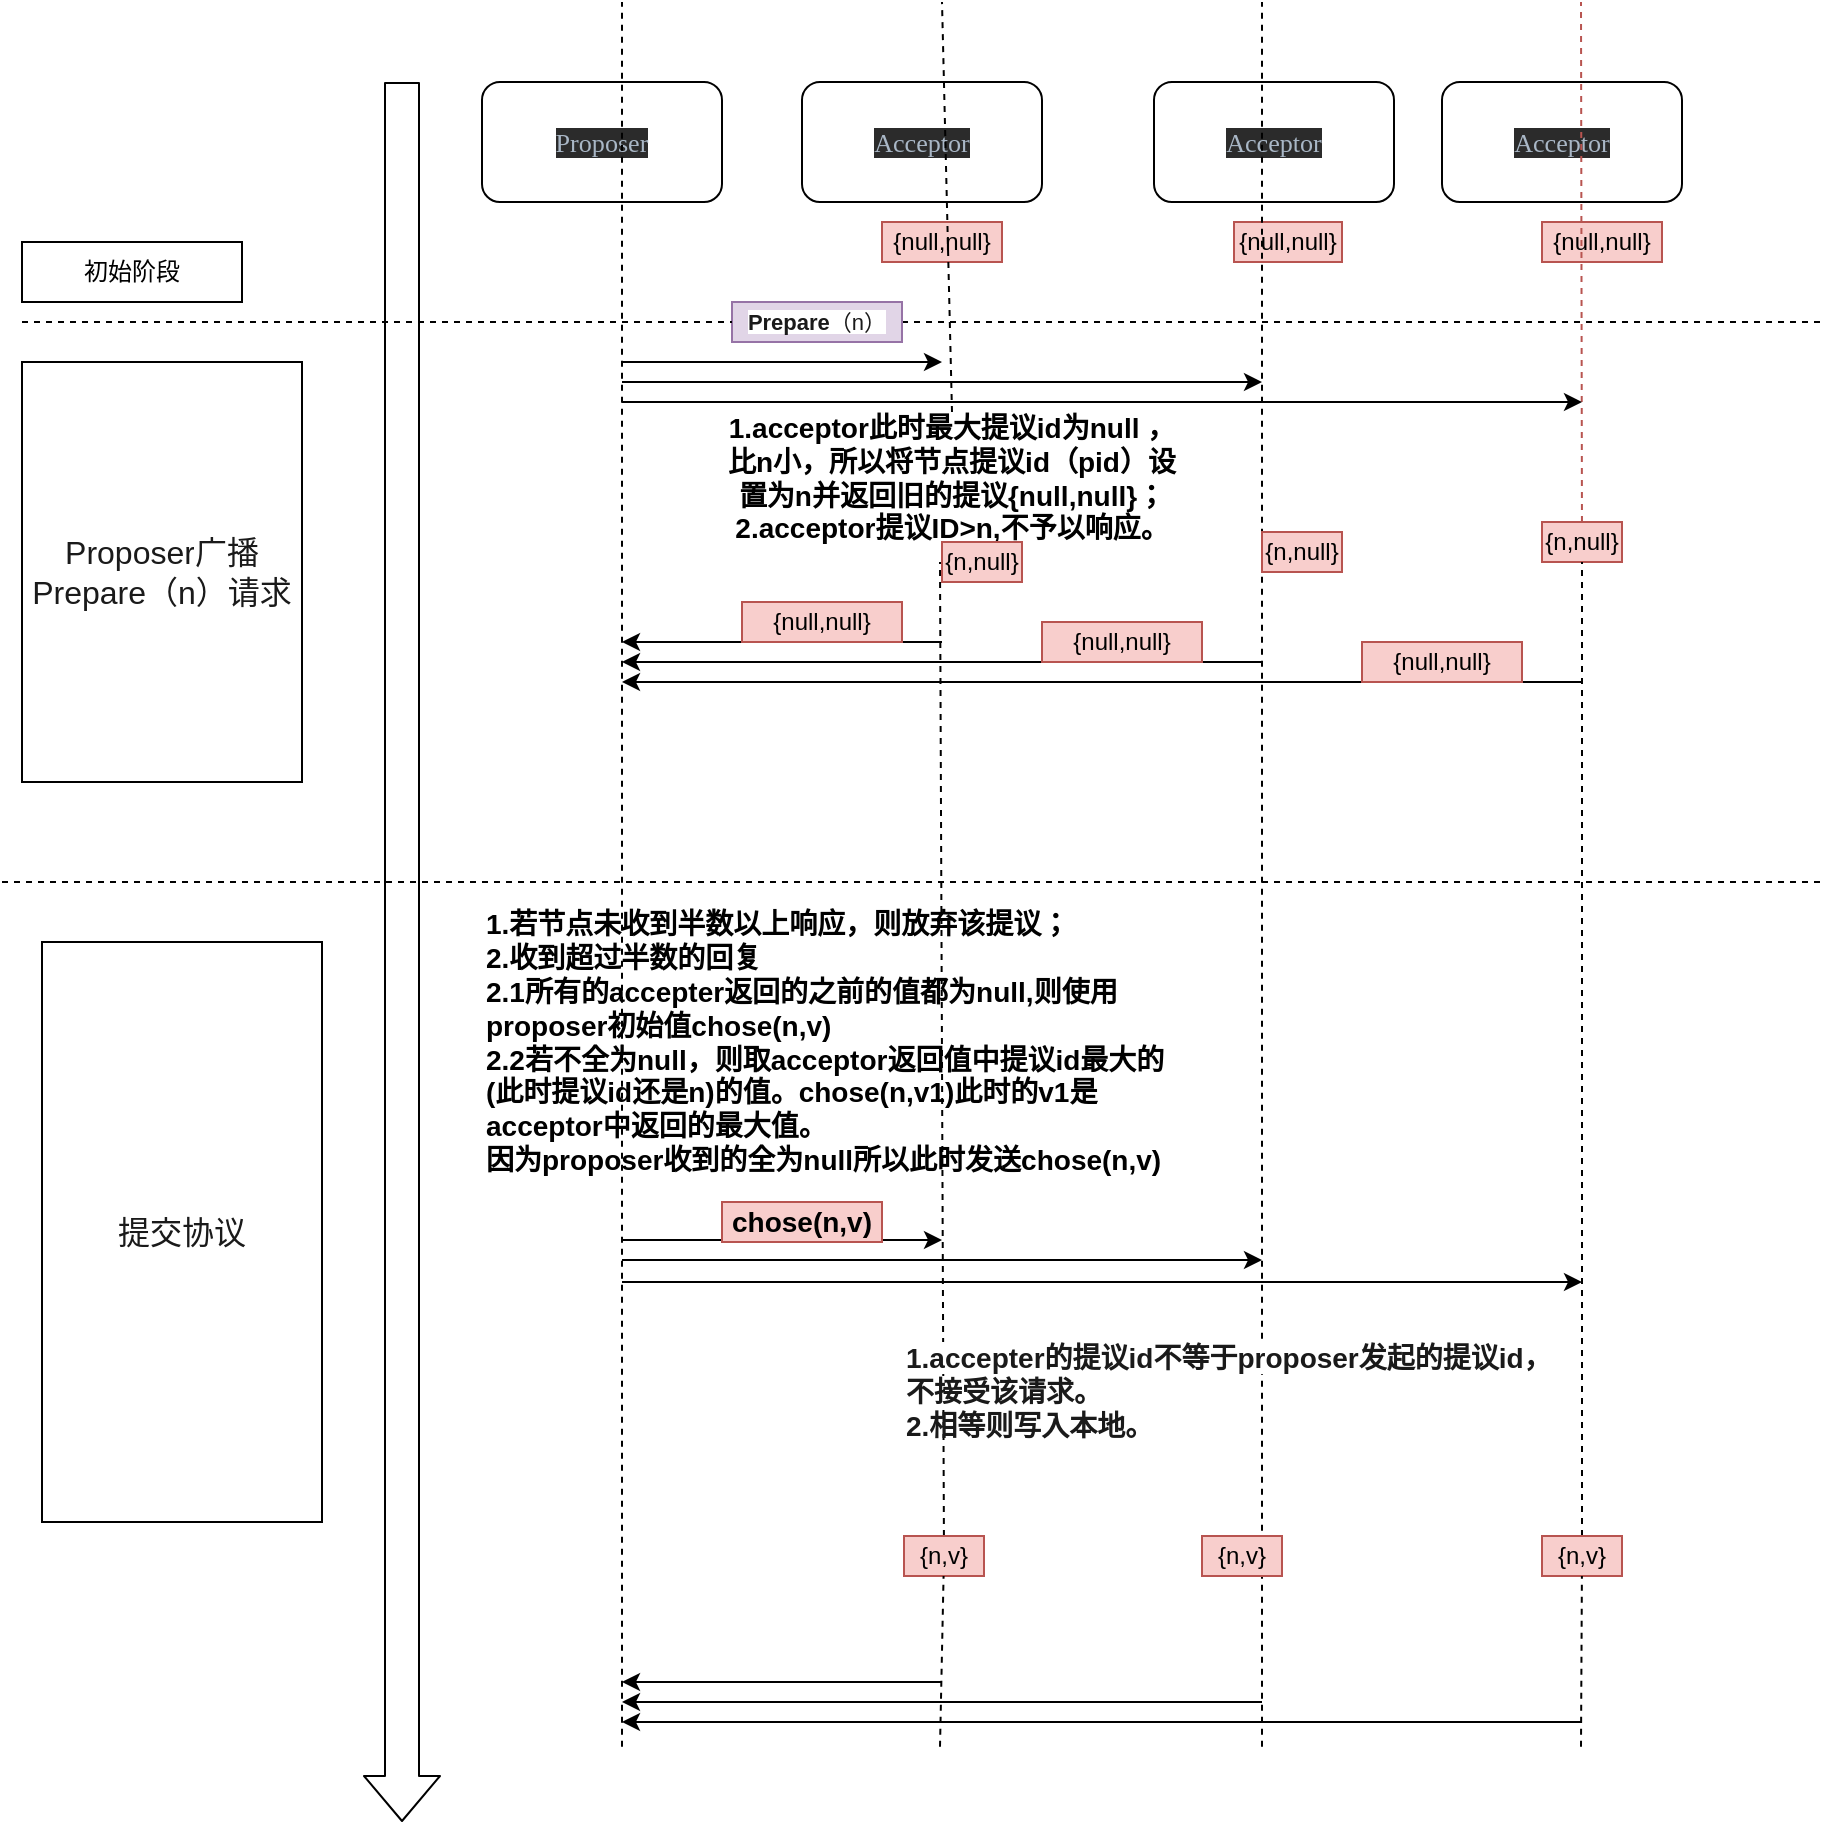 <mxfile version="12.9.6" type="github">
  <diagram id="-iiCeYNtMU6fgaRHBpvb" name="Page-1">
    <mxGraphModel dx="1141" dy="615" grid="1" gridSize="10" guides="1" tooltips="1" connect="1" arrows="1" fold="1" page="1" pageScale="1" pageWidth="1169" pageHeight="1654" math="0" shadow="0">
      <root>
        <mxCell id="0" />
        <mxCell id="1" parent="0" />
        <mxCell id="RpWfjzz3jhVVTWJDjWZ9-1" value="&lt;pre style=&quot;background-color: #2b2b2b ; color: #a9b7c6 ; font-family: &amp;#34;consolas&amp;#34; ; font-size: 9.8pt&quot;&gt;Proposer&lt;/pre&gt;" style="rounded=1;whiteSpace=wrap;html=1;" parent="1" vertex="1">
          <mxGeometry x="250" y="80" width="120" height="60" as="geometry" />
        </mxCell>
        <mxCell id="RpWfjzz3jhVVTWJDjWZ9-6" value="&lt;pre style=&quot;background-color: #2b2b2b ; color: #a9b7c6 ; font-family: &amp;#34;consolas&amp;#34; ; font-size: 9.8pt&quot;&gt;&lt;pre style=&quot;font-family: &amp;#34;consolas&amp;#34; ; font-size: 9.8pt&quot;&gt;Acceptor&lt;/pre&gt;&lt;/pre&gt;" style="rounded=1;whiteSpace=wrap;html=1;" parent="1" vertex="1">
          <mxGeometry x="410" y="80" width="120" height="60" as="geometry" />
        </mxCell>
        <mxCell id="RpWfjzz3jhVVTWJDjWZ9-7" value="&lt;pre style=&quot;background-color: #2b2b2b ; color: #a9b7c6 ; font-family: &amp;#34;consolas&amp;#34; ; font-size: 9.8pt&quot;&gt;&lt;pre style=&quot;font-family: &amp;#34;consolas&amp;#34; ; font-size: 9.8pt&quot;&gt;Acceptor&lt;/pre&gt;&lt;/pre&gt;" style="rounded=1;whiteSpace=wrap;html=1;" parent="1" vertex="1">
          <mxGeometry x="586" y="80" width="120" height="60" as="geometry" />
        </mxCell>
        <mxCell id="RpWfjzz3jhVVTWJDjWZ9-8" value="" style="shape=flexArrow;endArrow=classic;html=1;width=17;endSize=7.17;" parent="1" edge="1">
          <mxGeometry width="50" height="50" relative="1" as="geometry">
            <mxPoint x="210" y="80" as="sourcePoint" />
            <mxPoint x="210" y="950" as="targetPoint" />
          </mxGeometry>
        </mxCell>
        <mxCell id="RpWfjzz3jhVVTWJDjWZ9-9" value="" style="endArrow=none;dashed=1;html=1;" parent="1" source="RpWfjzz3jhVVTWJDjWZ9-34" edge="1">
          <mxGeometry width="50" height="50" relative="1" as="geometry">
            <mxPoint x="20" y="200" as="sourcePoint" />
            <mxPoint x="920" y="200" as="targetPoint" />
          </mxGeometry>
        </mxCell>
        <mxCell id="RpWfjzz3jhVVTWJDjWZ9-10" value="&lt;pre style=&quot;background-color: #2b2b2b ; color: #a9b7c6 ; font-family: &amp;#34;consolas&amp;#34; ; font-size: 9.8pt&quot;&gt;&lt;pre style=&quot;font-family: &amp;#34;consolas&amp;#34; ; font-size: 9.8pt&quot;&gt;Acceptor&lt;/pre&gt;&lt;/pre&gt;" style="rounded=1;whiteSpace=wrap;html=1;" parent="1" vertex="1">
          <mxGeometry x="730" y="80" width="120" height="60" as="geometry" />
        </mxCell>
        <mxCell id="RpWfjzz3jhVVTWJDjWZ9-12" value="初始阶段" style="rounded=0;whiteSpace=wrap;html=1;" parent="1" vertex="1">
          <mxGeometry x="20" y="160" width="110" height="30" as="geometry" />
        </mxCell>
        <mxCell id="RpWfjzz3jhVVTWJDjWZ9-13" value="{null,null}" style="text;html=1;strokeColor=#b85450;fillColor=#f8cecc;align=center;verticalAlign=middle;whiteSpace=wrap;rounded=0;" parent="1" vertex="1">
          <mxGeometry x="450" y="150" width="60" height="20" as="geometry" />
        </mxCell>
        <mxCell id="RpWfjzz3jhVVTWJDjWZ9-15" value="{null,null}" style="text;html=1;strokeColor=#b85450;fillColor=#f8cecc;align=center;verticalAlign=middle;whiteSpace=wrap;rounded=0;" parent="1" vertex="1">
          <mxGeometry x="626" y="150" width="54" height="20" as="geometry" />
        </mxCell>
        <mxCell id="RpWfjzz3jhVVTWJDjWZ9-16" value="{null,null}" style="text;html=1;strokeColor=#b85450;fillColor=#f8cecc;align=center;verticalAlign=middle;whiteSpace=wrap;rounded=0;" parent="1" vertex="1">
          <mxGeometry x="780" y="150" width="60" height="20" as="geometry" />
        </mxCell>
        <mxCell id="RpWfjzz3jhVVTWJDjWZ9-18" value="&lt;span style=&quot;color: rgb(26 , 26 , 26) ; font-family: , &amp;#34;blinkmacsystemfont&amp;#34; , &amp;#34;helvetica neue&amp;#34; , &amp;#34;pingfang sc&amp;#34; , &amp;#34;microsoft yahei&amp;#34; , &amp;#34;source han sans sc&amp;#34; , &amp;#34;noto sans cjk sc&amp;#34; , &amp;#34;wenquanyi micro hei&amp;#34; , sans-serif ; font-size: medium ; text-align: left ; background-color: rgb(255 , 255 , 255)&quot;&gt;Proposer&lt;/span&gt;&lt;span style=&quot;color: rgb(26 , 26 , 26) ; font-family: , &amp;#34;blinkmacsystemfont&amp;#34; , &amp;#34;helvetica neue&amp;#34; , &amp;#34;pingfang sc&amp;#34; , &amp;#34;microsoft yahei&amp;#34; , &amp;#34;source han sans sc&amp;#34; , &amp;#34;noto sans cjk sc&amp;#34; , &amp;#34;wenquanyi micro hei&amp;#34; , sans-serif ; font-size: medium ; text-align: left ; background-color: rgb(255 , 255 , 255)&quot;&gt;广播Prepare（n）请求&lt;/span&gt;" style="rounded=0;whiteSpace=wrap;html=1;" parent="1" vertex="1">
          <mxGeometry x="20" y="220" width="140" height="210" as="geometry" />
        </mxCell>
        <mxCell id="RpWfjzz3jhVVTWJDjWZ9-19" value="" style="endArrow=none;dashed=1;html=1;" parent="1" edge="1">
          <mxGeometry width="50" height="50" relative="1" as="geometry">
            <mxPoint x="320" y="912.4" as="sourcePoint" />
            <mxPoint x="320" y="40" as="targetPoint" />
          </mxGeometry>
        </mxCell>
        <mxCell id="RpWfjzz3jhVVTWJDjWZ9-20" value="" style="endArrow=none;dashed=1;html=1;exitX=0.5;exitY=0;exitDx=0;exitDy=0;" parent="1" source="RpWfjzz3jhVVTWJDjWZ9-26" edge="1">
          <mxGeometry width="50" height="50" relative="1" as="geometry">
            <mxPoint x="480" y="912.4" as="sourcePoint" />
            <mxPoint x="480" y="40" as="targetPoint" />
          </mxGeometry>
        </mxCell>
        <mxCell id="RpWfjzz3jhVVTWJDjWZ9-21" value="" style="endArrow=none;dashed=1;html=1;" parent="1" edge="1">
          <mxGeometry width="50" height="50" relative="1" as="geometry">
            <mxPoint x="640" y="912.4" as="sourcePoint" />
            <mxPoint x="640" y="40" as="targetPoint" />
          </mxGeometry>
        </mxCell>
        <mxCell id="RpWfjzz3jhVVTWJDjWZ9-22" value="" style="endArrow=none;dashed=1;html=1;fillColor=#f8cecc;strokeColor=#b85450;" parent="1" source="RpWfjzz3jhVVTWJDjWZ9-31" edge="1">
          <mxGeometry width="50" height="50" relative="1" as="geometry">
            <mxPoint x="799.5" y="912.4" as="sourcePoint" />
            <mxPoint x="799.5" y="40" as="targetPoint" />
          </mxGeometry>
        </mxCell>
        <mxCell id="RpWfjzz3jhVVTWJDjWZ9-23" value="" style="endArrow=classic;html=1;" parent="1" edge="1">
          <mxGeometry width="50" height="50" relative="1" as="geometry">
            <mxPoint x="320" y="220" as="sourcePoint" />
            <mxPoint x="480" y="220" as="targetPoint" />
          </mxGeometry>
        </mxCell>
        <mxCell id="RpWfjzz3jhVVTWJDjWZ9-24" value="" style="endArrow=classic;html=1;" parent="1" edge="1">
          <mxGeometry width="50" height="50" relative="1" as="geometry">
            <mxPoint x="320" y="230" as="sourcePoint" />
            <mxPoint x="640" y="230" as="targetPoint" />
          </mxGeometry>
        </mxCell>
        <mxCell id="RpWfjzz3jhVVTWJDjWZ9-25" value="" style="endArrow=classic;html=1;" parent="1" edge="1">
          <mxGeometry width="50" height="50" relative="1" as="geometry">
            <mxPoint x="320" y="240" as="sourcePoint" />
            <mxPoint x="800" y="240" as="targetPoint" />
          </mxGeometry>
        </mxCell>
        <mxCell id="RpWfjzz3jhVVTWJDjWZ9-26" value="&lt;b&gt;&lt;font style=&quot;font-size: 14px&quot;&gt;1.acceptor此时最大提议id为null ，比n小，所以将节点提议id（pid）设置为n并返回旧的提议{null,null}；&lt;br&gt;2.acceptor提议ID&amp;gt;n,不予以响应。&lt;/font&gt;&lt;/b&gt;" style="text;html=1;strokeColor=none;fillColor=none;align=center;verticalAlign=middle;whiteSpace=wrap;rounded=0;" parent="1" vertex="1">
          <mxGeometry x="370" y="245" width="230" height="65" as="geometry" />
        </mxCell>
        <mxCell id="RpWfjzz3jhVVTWJDjWZ9-28" value="" style="endArrow=none;dashed=1;html=1;" parent="1" edge="1" source="zCkBBn80BIB9SUqrNCb9-8">
          <mxGeometry width="50" height="50" relative="1" as="geometry">
            <mxPoint x="479" y="912.4" as="sourcePoint" />
            <mxPoint x="479" y="320" as="targetPoint" />
          </mxGeometry>
        </mxCell>
        <mxCell id="RpWfjzz3jhVVTWJDjWZ9-29" value="{n,null}" style="text;html=1;strokeColor=#b85450;fillColor=#f8cecc;align=center;verticalAlign=middle;whiteSpace=wrap;rounded=0;" parent="1" vertex="1">
          <mxGeometry x="480" y="310" width="40" height="20" as="geometry" />
        </mxCell>
        <mxCell id="RpWfjzz3jhVVTWJDjWZ9-30" value="{n,null}" style="text;html=1;strokeColor=#b85450;fillColor=#f8cecc;align=center;verticalAlign=middle;whiteSpace=wrap;rounded=0;" parent="1" vertex="1">
          <mxGeometry x="640" y="305" width="40" height="20" as="geometry" />
        </mxCell>
        <mxCell id="RpWfjzz3jhVVTWJDjWZ9-31" value="{n,null}" style="text;html=1;strokeColor=#b85450;fillColor=#f8cecc;align=center;verticalAlign=middle;whiteSpace=wrap;rounded=0;" parent="1" vertex="1">
          <mxGeometry x="780" y="300" width="40" height="20" as="geometry" />
        </mxCell>
        <mxCell id="RpWfjzz3jhVVTWJDjWZ9-32" value="" style="endArrow=none;dashed=1;html=1;" parent="1" target="RpWfjzz3jhVVTWJDjWZ9-31" edge="1" source="zCkBBn80BIB9SUqrNCb9-11">
          <mxGeometry width="50" height="50" relative="1" as="geometry">
            <mxPoint x="799.5" y="912.4" as="sourcePoint" />
            <mxPoint x="799.5" y="40" as="targetPoint" />
          </mxGeometry>
        </mxCell>
        <mxCell id="RpWfjzz3jhVVTWJDjWZ9-34" value="&lt;span style=&quot;color: rgb(26 , 26 , 26) ; text-align: left ; background-color: rgb(255 , 255 , 255) ; font-size: 11px&quot;&gt;&lt;b&gt;Prepare&lt;/b&gt;（n）&lt;/span&gt;" style="text;html=1;strokeColor=#9673a6;fillColor=#e1d5e7;align=center;verticalAlign=middle;whiteSpace=wrap;rounded=0;" parent="1" vertex="1">
          <mxGeometry x="375" y="190" width="85" height="20" as="geometry" />
        </mxCell>
        <mxCell id="RpWfjzz3jhVVTWJDjWZ9-35" value="" style="endArrow=none;dashed=1;html=1;" parent="1" target="RpWfjzz3jhVVTWJDjWZ9-34" edge="1">
          <mxGeometry width="50" height="50" relative="1" as="geometry">
            <mxPoint x="20" y="200" as="sourcePoint" />
            <mxPoint x="920" y="200" as="targetPoint" />
          </mxGeometry>
        </mxCell>
        <mxCell id="RpWfjzz3jhVVTWJDjWZ9-36" value="" style="endArrow=classic;html=1;" parent="1" edge="1">
          <mxGeometry width="50" height="50" relative="1" as="geometry">
            <mxPoint x="480" y="360" as="sourcePoint" />
            <mxPoint x="320" y="360" as="targetPoint" />
          </mxGeometry>
        </mxCell>
        <mxCell id="RpWfjzz3jhVVTWJDjWZ9-37" value="" style="endArrow=classic;html=1;" parent="1" edge="1">
          <mxGeometry width="50" height="50" relative="1" as="geometry">
            <mxPoint x="640" y="370" as="sourcePoint" />
            <mxPoint x="320" y="370" as="targetPoint" />
          </mxGeometry>
        </mxCell>
        <mxCell id="RpWfjzz3jhVVTWJDjWZ9-38" value="" style="endArrow=classic;html=1;" parent="1" edge="1">
          <mxGeometry width="50" height="50" relative="1" as="geometry">
            <mxPoint x="800" y="380" as="sourcePoint" />
            <mxPoint x="320" y="380" as="targetPoint" />
          </mxGeometry>
        </mxCell>
        <mxCell id="RpWfjzz3jhVVTWJDjWZ9-39" value="{null,null}" style="text;html=1;strokeColor=#b85450;fillColor=#f8cecc;align=center;verticalAlign=middle;whiteSpace=wrap;rounded=0;" parent="1" vertex="1">
          <mxGeometry x="380" y="340" width="80" height="20" as="geometry" />
        </mxCell>
        <mxCell id="RpWfjzz3jhVVTWJDjWZ9-41" value="{null,null}" style="text;html=1;strokeColor=#b85450;fillColor=#f8cecc;align=center;verticalAlign=middle;whiteSpace=wrap;rounded=0;" parent="1" vertex="1">
          <mxGeometry x="530" y="350" width="80" height="20" as="geometry" />
        </mxCell>
        <mxCell id="RpWfjzz3jhVVTWJDjWZ9-42" value="{null,null}" style="text;html=1;strokeColor=#b85450;fillColor=#f8cecc;align=center;verticalAlign=middle;whiteSpace=wrap;rounded=0;" parent="1" vertex="1">
          <mxGeometry x="690" y="360" width="80" height="20" as="geometry" />
        </mxCell>
        <mxCell id="RpWfjzz3jhVVTWJDjWZ9-43" value="" style="endArrow=none;dashed=1;html=1;" parent="1" edge="1">
          <mxGeometry width="50" height="50" relative="1" as="geometry">
            <mxPoint x="10" y="480" as="sourcePoint" />
            <mxPoint x="920" y="480" as="targetPoint" />
          </mxGeometry>
        </mxCell>
        <mxCell id="RpWfjzz3jhVVTWJDjWZ9-44" value="&lt;div style=&quot;text-align: left&quot;&gt;&lt;font color=&quot;#1a1a1a&quot; size=&quot;3&quot;&gt;&lt;span style=&quot;background-color: rgb(255 , 255 , 255)&quot;&gt;提交协议&lt;/span&gt;&lt;/font&gt;&lt;/div&gt;" style="rounded=0;whiteSpace=wrap;html=1;" parent="1" vertex="1">
          <mxGeometry x="30" y="510" width="140" height="290" as="geometry" />
        </mxCell>
        <mxCell id="RpWfjzz3jhVVTWJDjWZ9-45" value="&lt;b&gt;&lt;font style=&quot;font-size: 14px&quot;&gt;1.若节点未收到半数以上响应，则放弃该提议；&lt;br&gt;&lt;div&gt;&lt;b style=&quot;font-size: 12px&quot;&gt;&lt;font style=&quot;font-size: 14px&quot;&gt;2.收到超过半数的回复&lt;/font&gt;&lt;/b&gt;&lt;/div&gt;&lt;div&gt;&lt;b style=&quot;font-size: 12px&quot;&gt;&lt;font style=&quot;font-size: 14px&quot;&gt;2.1所有的accepter返回的之前的值都为null,则使用proposer初始值chose(n,v)&lt;/font&gt;&lt;/b&gt;&lt;/div&gt;&lt;div&gt;&lt;b style=&quot;font-size: 12px&quot;&gt;&lt;font style=&quot;font-size: 14px&quot;&gt;2.2若不全为null，则取acceptor返回值中提议id最大的(此时提议id还是n)的值。chose(n,v1)此时的v1是acceptor中返回的最大值。&lt;/font&gt;&lt;/b&gt;&lt;/div&gt;&lt;div&gt;因为proposer收到的全为null所以此时发送chose(n,v)&lt;/div&gt;&lt;/font&gt;&lt;/b&gt;" style="text;html=1;strokeColor=none;fillColor=none;align=left;verticalAlign=middle;whiteSpace=wrap;rounded=0;" parent="1" vertex="1">
          <mxGeometry x="250" y="480" width="350" height="160" as="geometry" />
        </mxCell>
        <mxCell id="zCkBBn80BIB9SUqrNCb9-2" value="" style="endArrow=classic;html=1;" edge="1" parent="1">
          <mxGeometry width="50" height="50" relative="1" as="geometry">
            <mxPoint x="320" y="659" as="sourcePoint" />
            <mxPoint x="480" y="659" as="targetPoint" />
          </mxGeometry>
        </mxCell>
        <mxCell id="zCkBBn80BIB9SUqrNCb9-3" value="" style="endArrow=classic;html=1;" edge="1" parent="1">
          <mxGeometry width="50" height="50" relative="1" as="geometry">
            <mxPoint x="320" y="669" as="sourcePoint" />
            <mxPoint x="640" y="669" as="targetPoint" />
          </mxGeometry>
        </mxCell>
        <mxCell id="zCkBBn80BIB9SUqrNCb9-4" value="" style="endArrow=classic;html=1;" edge="1" parent="1">
          <mxGeometry width="50" height="50" relative="1" as="geometry">
            <mxPoint x="320" y="680" as="sourcePoint" />
            <mxPoint x="800" y="680" as="targetPoint" />
          </mxGeometry>
        </mxCell>
        <mxCell id="zCkBBn80BIB9SUqrNCb9-5" value="&lt;b style=&quot;text-align: left&quot;&gt;&lt;font style=&quot;font-size: 14px&quot;&gt;chose(n,v)&lt;/font&gt;&lt;/b&gt;" style="text;html=1;strokeColor=#b85450;fillColor=#f8cecc;align=center;verticalAlign=middle;whiteSpace=wrap;rounded=0;" vertex="1" parent="1">
          <mxGeometry x="370" y="640" width="80" height="20" as="geometry" />
        </mxCell>
        <mxCell id="zCkBBn80BIB9SUqrNCb9-6" value="&lt;span style=&quot;color: rgb(26 , 26 , 26) ; font-size: 14px ; background-color: rgb(255 , 255 , 255)&quot;&gt;&lt;b&gt;1.accepter的提议id不等于proposer发起的提议id，不接受该请求。&lt;br&gt;&lt;div&gt;&lt;b&gt;2.相等则写入本地。&lt;/b&gt;&lt;/div&gt;&lt;/b&gt;&lt;/span&gt;" style="text;html=1;strokeColor=none;fillColor=none;align=left;verticalAlign=middle;whiteSpace=wrap;rounded=0;" vertex="1" parent="1">
          <mxGeometry x="460" y="700" width="325" height="70" as="geometry" />
        </mxCell>
        <mxCell id="zCkBBn80BIB9SUqrNCb9-8" value="{n,v}" style="text;html=1;strokeColor=#b85450;fillColor=#f8cecc;align=center;verticalAlign=middle;whiteSpace=wrap;rounded=0;" vertex="1" parent="1">
          <mxGeometry x="461" y="807" width="40" height="20" as="geometry" />
        </mxCell>
        <mxCell id="zCkBBn80BIB9SUqrNCb9-9" value="" style="endArrow=none;dashed=1;html=1;" edge="1" parent="1" target="zCkBBn80BIB9SUqrNCb9-8">
          <mxGeometry width="50" height="50" relative="1" as="geometry">
            <mxPoint x="479" y="912.4" as="sourcePoint" />
            <mxPoint x="479" y="320" as="targetPoint" />
          </mxGeometry>
        </mxCell>
        <mxCell id="zCkBBn80BIB9SUqrNCb9-10" value="{n,v}" style="text;html=1;strokeColor=#b85450;fillColor=#f8cecc;align=center;verticalAlign=middle;whiteSpace=wrap;rounded=0;" vertex="1" parent="1">
          <mxGeometry x="610" y="807" width="40" height="20" as="geometry" />
        </mxCell>
        <mxCell id="zCkBBn80BIB9SUqrNCb9-11" value="{n,v}" style="text;html=1;strokeColor=#b85450;fillColor=#f8cecc;align=center;verticalAlign=middle;whiteSpace=wrap;rounded=0;" vertex="1" parent="1">
          <mxGeometry x="780" y="807" width="40" height="20" as="geometry" />
        </mxCell>
        <mxCell id="zCkBBn80BIB9SUqrNCb9-12" value="" style="endArrow=none;dashed=1;html=1;" edge="1" parent="1" target="zCkBBn80BIB9SUqrNCb9-11">
          <mxGeometry width="50" height="50" relative="1" as="geometry">
            <mxPoint x="799.5" y="912.4" as="sourcePoint" />
            <mxPoint x="799.992" y="320" as="targetPoint" />
          </mxGeometry>
        </mxCell>
        <mxCell id="zCkBBn80BIB9SUqrNCb9-13" value="" style="endArrow=classic;html=1;" edge="1" parent="1">
          <mxGeometry width="50" height="50" relative="1" as="geometry">
            <mxPoint x="480" y="880" as="sourcePoint" />
            <mxPoint x="320" y="880" as="targetPoint" />
          </mxGeometry>
        </mxCell>
        <mxCell id="zCkBBn80BIB9SUqrNCb9-14" value="" style="endArrow=classic;html=1;" edge="1" parent="1">
          <mxGeometry width="50" height="50" relative="1" as="geometry">
            <mxPoint x="640" y="890" as="sourcePoint" />
            <mxPoint x="320" y="890" as="targetPoint" />
          </mxGeometry>
        </mxCell>
        <mxCell id="zCkBBn80BIB9SUqrNCb9-15" value="" style="endArrow=classic;html=1;" edge="1" parent="1">
          <mxGeometry width="50" height="50" relative="1" as="geometry">
            <mxPoint x="800" y="900" as="sourcePoint" />
            <mxPoint x="320" y="900" as="targetPoint" />
          </mxGeometry>
        </mxCell>
      </root>
    </mxGraphModel>
  </diagram>
</mxfile>
